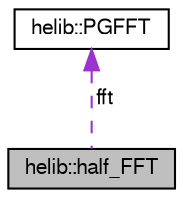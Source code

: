 digraph "helib::half_FFT"
{
  edge [fontname="FreeSans",fontsize="10",labelfontname="FreeSans",labelfontsize="10"];
  node [fontname="FreeSans",fontsize="10",shape=record];
  Node1 [label="helib::half_FFT",height=0.2,width=0.4,color="black", fillcolor="grey75", style="filled", fontcolor="black"];
  Node2 -> Node1 [dir="back",color="darkorchid3",fontsize="10",style="dashed",label=" fft" ];
  Node2 [label="helib::PGFFT",height=0.2,width=0.4,color="black", fillcolor="white", style="filled",URL="$classhelib_1_1_p_g_f_f_t.html"];
}
